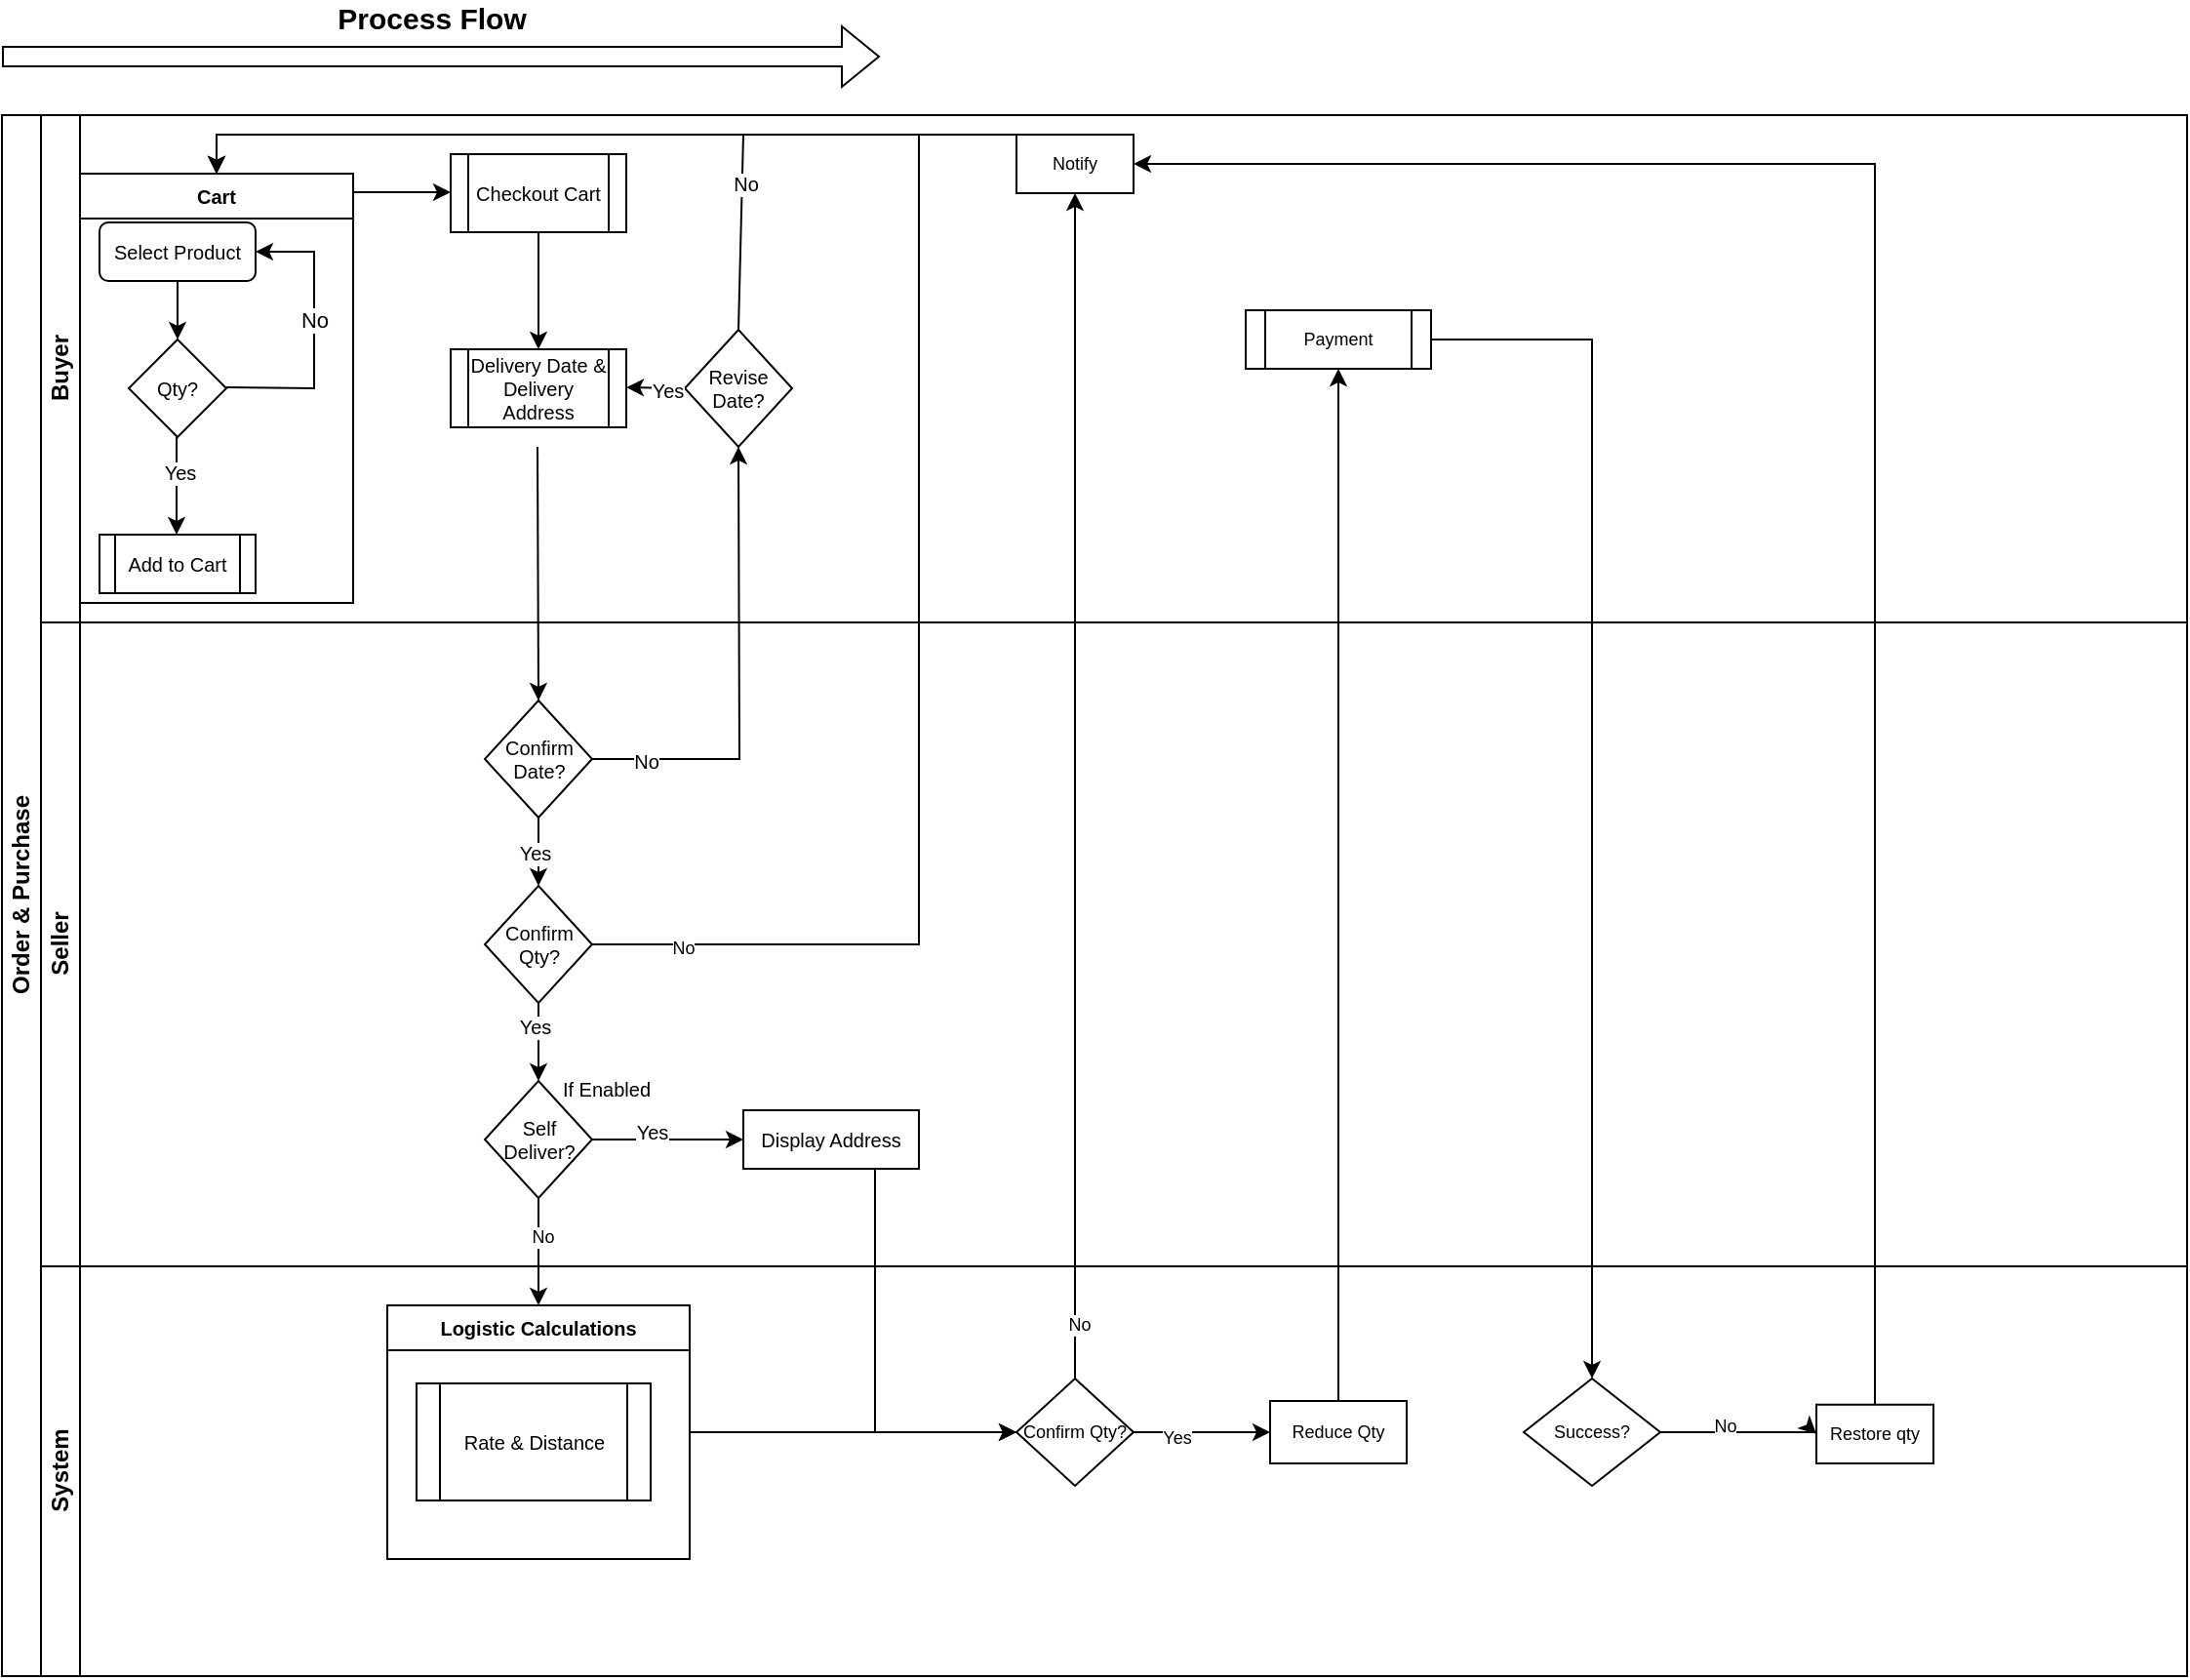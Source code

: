 <mxfile version="15.7.0" type="github">
  <diagram id="prtHgNgQTEPvFCAcTncT" name="Page-1">
    <mxGraphModel dx="868" dy="450" grid="1" gridSize="10" guides="1" tooltips="1" connect="1" arrows="1" fold="1" page="1" pageScale="1" pageWidth="827" pageHeight="1169" math="0" shadow="0">
      <root>
        <mxCell id="0" />
        <mxCell id="1" parent="0" />
        <mxCell id="dNxyNK7c78bLwvsdeMH5-19" value="Order &amp;amp; Purchase" style="swimlane;html=1;childLayout=stackLayout;resizeParent=1;resizeParentMax=0;horizontal=0;startSize=20;horizontalStack=0;" parent="1" vertex="1">
          <mxGeometry x="120" y="120" width="1120" height="800" as="geometry" />
        </mxCell>
        <mxCell id="dNxyNK7c78bLwvsdeMH5-20" value="Buyer" style="swimlane;html=1;startSize=20;horizontal=0;" parent="dNxyNK7c78bLwvsdeMH5-19" vertex="1">
          <mxGeometry x="20" width="1100" height="260" as="geometry" />
        </mxCell>
        <mxCell id="1DLhWKv3IPWzaCDEE1xv-9" value="Cart" style="swimlane;fontSize=10;" vertex="1" parent="dNxyNK7c78bLwvsdeMH5-20">
          <mxGeometry x="20" y="30" width="140" height="220" as="geometry">
            <mxRectangle x="20" width="50" height="23" as="alternateBounds" />
          </mxGeometry>
        </mxCell>
        <mxCell id="1DLhWKv3IPWzaCDEE1xv-1" value="Select Product" style="rounded=1;whiteSpace=wrap;html=1;fontSize=10;" vertex="1" parent="1DLhWKv3IPWzaCDEE1xv-9">
          <mxGeometry x="10" y="25" width="80" height="30" as="geometry" />
        </mxCell>
        <mxCell id="1DLhWKv3IPWzaCDEE1xv-2" value="&lt;font size=&quot;1&quot;&gt;Qty?&lt;/font&gt;" style="rhombus;whiteSpace=wrap;html=1;" vertex="1" parent="1DLhWKv3IPWzaCDEE1xv-9">
          <mxGeometry x="25" y="85" width="50" height="50" as="geometry" />
        </mxCell>
        <mxCell id="1DLhWKv3IPWzaCDEE1xv-3" value="" style="endArrow=classic;html=1;rounded=0;fontSize=11;" edge="1" parent="1DLhWKv3IPWzaCDEE1xv-9">
          <mxGeometry width="50" height="50" relative="1" as="geometry">
            <mxPoint x="50" y="55" as="sourcePoint" />
            <mxPoint x="50" y="85" as="targetPoint" />
            <Array as="points" />
          </mxGeometry>
        </mxCell>
        <mxCell id="1DLhWKv3IPWzaCDEE1xv-4" value="" style="endArrow=classic;html=1;rounded=0;fontSize=11;entryX=1;entryY=0.5;entryDx=0;entryDy=0;" edge="1" parent="1DLhWKv3IPWzaCDEE1xv-9">
          <mxGeometry width="50" height="50" relative="1" as="geometry">
            <mxPoint x="75" y="109.5" as="sourcePoint" />
            <mxPoint x="90" y="40" as="targetPoint" />
            <Array as="points">
              <mxPoint x="120" y="110" />
              <mxPoint x="120" y="40" />
            </Array>
          </mxGeometry>
        </mxCell>
        <mxCell id="1DLhWKv3IPWzaCDEE1xv-5" value="No" style="edgeLabel;html=1;align=center;verticalAlign=middle;resizable=0;points=[];fontSize=11;" vertex="1" connectable="0" parent="1DLhWKv3IPWzaCDEE1xv-4">
          <mxGeometry x="-0.09" relative="1" as="geometry">
            <mxPoint y="-14" as="offset" />
          </mxGeometry>
        </mxCell>
        <mxCell id="1DLhWKv3IPWzaCDEE1xv-6" value="&lt;font size=&quot;1&quot;&gt;Add to Cart&lt;/font&gt;" style="shape=process;whiteSpace=wrap;html=1;backgroundOutline=1;fontSize=11;" vertex="1" parent="1DLhWKv3IPWzaCDEE1xv-9">
          <mxGeometry x="10" y="185" width="80" height="30" as="geometry" />
        </mxCell>
        <mxCell id="1DLhWKv3IPWzaCDEE1xv-7" value="" style="endArrow=classic;html=1;rounded=0;fontSize=10;" edge="1" parent="1DLhWKv3IPWzaCDEE1xv-9">
          <mxGeometry width="50" height="50" relative="1" as="geometry">
            <mxPoint x="49.5" y="135" as="sourcePoint" />
            <mxPoint x="49.5" y="185" as="targetPoint" />
          </mxGeometry>
        </mxCell>
        <mxCell id="1DLhWKv3IPWzaCDEE1xv-8" value="Yes" style="edgeLabel;html=1;align=center;verticalAlign=middle;resizable=0;points=[];fontSize=10;" vertex="1" connectable="0" parent="1DLhWKv3IPWzaCDEE1xv-7">
          <mxGeometry x="-0.28" y="1" relative="1" as="geometry">
            <mxPoint as="offset" />
          </mxGeometry>
        </mxCell>
        <mxCell id="1DLhWKv3IPWzaCDEE1xv-12" value="" style="endArrow=classic;html=1;rounded=0;fontSize=10;" edge="1" parent="dNxyNK7c78bLwvsdeMH5-20">
          <mxGeometry width="50" height="50" relative="1" as="geometry">
            <mxPoint x="160" y="39.5" as="sourcePoint" />
            <mxPoint x="210" y="39.5" as="targetPoint" />
          </mxGeometry>
        </mxCell>
        <mxCell id="1DLhWKv3IPWzaCDEE1xv-18" style="edgeStyle=orthogonalEdgeStyle;rounded=0;orthogonalLoop=1;jettySize=auto;html=1;exitX=0.5;exitY=1;exitDx=0;exitDy=0;entryX=0.5;entryY=0;entryDx=0;entryDy=0;fontSize=10;" edge="1" parent="dNxyNK7c78bLwvsdeMH5-20" source="1DLhWKv3IPWzaCDEE1xv-13" target="1DLhWKv3IPWzaCDEE1xv-17">
          <mxGeometry relative="1" as="geometry" />
        </mxCell>
        <mxCell id="1DLhWKv3IPWzaCDEE1xv-13" value="Checkout Cart" style="shape=process;whiteSpace=wrap;html=1;backgroundOutline=1;fontSize=10;" vertex="1" parent="dNxyNK7c78bLwvsdeMH5-20">
          <mxGeometry x="210" y="20" width="90" height="40" as="geometry" />
        </mxCell>
        <mxCell id="1DLhWKv3IPWzaCDEE1xv-17" value="Delivery Date &amp;amp; Delivery Address" style="shape=process;whiteSpace=wrap;html=1;backgroundOutline=1;fontSize=10;" vertex="1" parent="dNxyNK7c78bLwvsdeMH5-20">
          <mxGeometry x="210" y="120" width="90" height="40" as="geometry" />
        </mxCell>
        <mxCell id="1DLhWKv3IPWzaCDEE1xv-19" value="" style="endArrow=classic;html=1;rounded=0;fontSize=10;entryX=0.5;entryY=0;entryDx=0;entryDy=0;" edge="1" parent="dNxyNK7c78bLwvsdeMH5-20" target="1DLhWKv3IPWzaCDEE1xv-20">
          <mxGeometry width="50" height="50" relative="1" as="geometry">
            <mxPoint x="254.5" y="170" as="sourcePoint" />
            <mxPoint x="255" y="280" as="targetPoint" />
          </mxGeometry>
        </mxCell>
        <mxCell id="1DLhWKv3IPWzaCDEE1xv-27" value="Revise Date?" style="rhombus;whiteSpace=wrap;html=1;fontSize=10;" vertex="1" parent="dNxyNK7c78bLwvsdeMH5-20">
          <mxGeometry x="330" y="110" width="55" height="60" as="geometry" />
        </mxCell>
        <mxCell id="1DLhWKv3IPWzaCDEE1xv-30" value="" style="endArrow=classic;html=1;rounded=0;fontSize=10;" edge="1" parent="dNxyNK7c78bLwvsdeMH5-20">
          <mxGeometry width="50" height="50" relative="1" as="geometry">
            <mxPoint x="330" y="140" as="sourcePoint" />
            <mxPoint x="300" y="139.5" as="targetPoint" />
          </mxGeometry>
        </mxCell>
        <mxCell id="1DLhWKv3IPWzaCDEE1xv-31" value="Yes" style="edgeLabel;html=1;align=center;verticalAlign=middle;resizable=0;points=[];fontSize=10;" vertex="1" connectable="0" parent="1DLhWKv3IPWzaCDEE1xv-30">
          <mxGeometry x="-0.4" y="1" relative="1" as="geometry">
            <mxPoint as="offset" />
          </mxGeometry>
        </mxCell>
        <mxCell id="1DLhWKv3IPWzaCDEE1xv-32" value="" style="endArrow=classic;html=1;rounded=0;fontSize=10;entryX=0.5;entryY=0;entryDx=0;entryDy=0;exitX=0.5;exitY=0;exitDx=0;exitDy=0;" edge="1" parent="dNxyNK7c78bLwvsdeMH5-20" source="1DLhWKv3IPWzaCDEE1xv-27" target="1DLhWKv3IPWzaCDEE1xv-9">
          <mxGeometry width="50" height="50" relative="1" as="geometry">
            <mxPoint x="360" y="110" as="sourcePoint" />
            <mxPoint x="360" y="10" as="targetPoint" />
            <Array as="points">
              <mxPoint x="360" y="10" />
              <mxPoint x="90" y="10" />
            </Array>
          </mxGeometry>
        </mxCell>
        <mxCell id="1DLhWKv3IPWzaCDEE1xv-33" value="No" style="edgeLabel;html=1;align=center;verticalAlign=middle;resizable=0;points=[];fontSize=10;" vertex="1" connectable="0" parent="1DLhWKv3IPWzaCDEE1xv-32">
          <mxGeometry x="-0.615" y="-1" relative="1" as="geometry">
            <mxPoint as="offset" />
          </mxGeometry>
        </mxCell>
        <mxCell id="1DLhWKv3IPWzaCDEE1xv-64" style="edgeStyle=orthogonalEdgeStyle;rounded=0;orthogonalLoop=1;jettySize=auto;html=1;exitX=0;exitY=0.5;exitDx=0;exitDy=0;entryX=0.5;entryY=0;entryDx=0;entryDy=0;fontSize=9;" edge="1" parent="dNxyNK7c78bLwvsdeMH5-20" source="1DLhWKv3IPWzaCDEE1xv-62" target="1DLhWKv3IPWzaCDEE1xv-9">
          <mxGeometry relative="1" as="geometry">
            <Array as="points">
              <mxPoint x="500" y="10" />
              <mxPoint x="90" y="10" />
            </Array>
          </mxGeometry>
        </mxCell>
        <mxCell id="1DLhWKv3IPWzaCDEE1xv-62" value="Notify" style="rounded=0;whiteSpace=wrap;html=1;fontSize=9;" vertex="1" parent="dNxyNK7c78bLwvsdeMH5-20">
          <mxGeometry x="500" y="10" width="60" height="30" as="geometry" />
        </mxCell>
        <mxCell id="1DLhWKv3IPWzaCDEE1xv-68" value="Payment" style="shape=process;whiteSpace=wrap;html=1;backgroundOutline=1;fontSize=9;" vertex="1" parent="dNxyNK7c78bLwvsdeMH5-20">
          <mxGeometry x="617.5" y="100" width="95" height="30" as="geometry" />
        </mxCell>
        <mxCell id="1DLhWKv3IPWzaCDEE1xv-21" value="" style="endArrow=classic;html=1;rounded=0;fontSize=10;exitX=1;exitY=0.5;exitDx=0;exitDy=0;entryX=0.5;entryY=1;entryDx=0;entryDy=0;" edge="1" parent="dNxyNK7c78bLwvsdeMH5-19" source="1DLhWKv3IPWzaCDEE1xv-20" target="1DLhWKv3IPWzaCDEE1xv-27">
          <mxGeometry width="50" height="50" relative="1" as="geometry">
            <mxPoint x="310" y="300" as="sourcePoint" />
            <mxPoint x="380" y="330" as="targetPoint" />
            <Array as="points">
              <mxPoint x="350" y="330" />
              <mxPoint x="378" y="330" />
            </Array>
          </mxGeometry>
        </mxCell>
        <mxCell id="1DLhWKv3IPWzaCDEE1xv-28" value="No" style="edgeLabel;html=1;align=center;verticalAlign=middle;resizable=0;points=[];fontSize=10;" vertex="1" connectable="0" parent="1DLhWKv3IPWzaCDEE1xv-21">
          <mxGeometry x="0.214" relative="1" as="geometry">
            <mxPoint x="-48" y="68" as="offset" />
          </mxGeometry>
        </mxCell>
        <mxCell id="dNxyNK7c78bLwvsdeMH5-21" value="Seller" style="swimlane;html=1;startSize=20;horizontal=0;" parent="dNxyNK7c78bLwvsdeMH5-19" vertex="1">
          <mxGeometry x="20" y="260" width="1100" height="330" as="geometry" />
        </mxCell>
        <mxCell id="1DLhWKv3IPWzaCDEE1xv-25" style="edgeStyle=orthogonalEdgeStyle;rounded=0;orthogonalLoop=1;jettySize=auto;html=1;exitX=0.5;exitY=1;exitDx=0;exitDy=0;entryX=0.5;entryY=0;entryDx=0;entryDy=0;fontSize=10;" edge="1" parent="dNxyNK7c78bLwvsdeMH5-21" source="1DLhWKv3IPWzaCDEE1xv-20" target="1DLhWKv3IPWzaCDEE1xv-51">
          <mxGeometry relative="1" as="geometry" />
        </mxCell>
        <mxCell id="1DLhWKv3IPWzaCDEE1xv-20" value="Confirm Date?" style="rhombus;whiteSpace=wrap;html=1;fontSize=10;" vertex="1" parent="dNxyNK7c78bLwvsdeMH5-21">
          <mxGeometry x="227.5" y="40" width="55" height="60" as="geometry" />
        </mxCell>
        <mxCell id="1DLhWKv3IPWzaCDEE1xv-23" value="Self Deliver?" style="rhombus;whiteSpace=wrap;html=1;fontSize=10;" vertex="1" parent="dNxyNK7c78bLwvsdeMH5-21">
          <mxGeometry x="227.5" y="235" width="55" height="60" as="geometry" />
        </mxCell>
        <mxCell id="1DLhWKv3IPWzaCDEE1xv-24" value="" style="endArrow=classic;html=1;rounded=0;fontSize=10;exitX=1;exitY=0.5;exitDx=0;exitDy=0;" edge="1" parent="dNxyNK7c78bLwvsdeMH5-21" source="1DLhWKv3IPWzaCDEE1xv-23">
          <mxGeometry width="50" height="50" relative="1" as="geometry">
            <mxPoint x="290" y="235" as="sourcePoint" />
            <mxPoint x="360" y="265" as="targetPoint" />
          </mxGeometry>
        </mxCell>
        <mxCell id="1DLhWKv3IPWzaCDEE1xv-35" value="If Enabled" style="text;html=1;strokeColor=none;fillColor=none;align=center;verticalAlign=middle;whiteSpace=wrap;rounded=0;fontSize=10;" vertex="1" parent="dNxyNK7c78bLwvsdeMH5-21">
          <mxGeometry x="260" y="224" width="60" height="30" as="geometry" />
        </mxCell>
        <mxCell id="1DLhWKv3IPWzaCDEE1xv-36" value="Display Address" style="rounded=0;whiteSpace=wrap;html=1;fontSize=10;" vertex="1" parent="dNxyNK7c78bLwvsdeMH5-21">
          <mxGeometry x="360" y="250" width="90" height="30" as="geometry" />
        </mxCell>
        <mxCell id="1DLhWKv3IPWzaCDEE1xv-38" value="Yes" style="edgeLabel;html=1;align=center;verticalAlign=middle;resizable=0;points=[];fontSize=10;" vertex="1" connectable="0" parent="dNxyNK7c78bLwvsdeMH5-21">
          <mxGeometry x="379.999" y="224.0" as="geometry">
            <mxPoint x="-67" y="37" as="offset" />
          </mxGeometry>
        </mxCell>
        <mxCell id="1DLhWKv3IPWzaCDEE1xv-53" style="edgeStyle=orthogonalEdgeStyle;rounded=0;orthogonalLoop=1;jettySize=auto;html=1;exitX=0.5;exitY=1;exitDx=0;exitDy=0;entryX=0.5;entryY=0;entryDx=0;entryDy=0;fontSize=9;" edge="1" parent="dNxyNK7c78bLwvsdeMH5-21" source="1DLhWKv3IPWzaCDEE1xv-51" target="1DLhWKv3IPWzaCDEE1xv-23">
          <mxGeometry relative="1" as="geometry" />
        </mxCell>
        <mxCell id="1DLhWKv3IPWzaCDEE1xv-51" value="Confirm Qty?" style="rhombus;whiteSpace=wrap;html=1;fontSize=10;" vertex="1" parent="dNxyNK7c78bLwvsdeMH5-21">
          <mxGeometry x="227.5" y="135" width="55" height="60" as="geometry" />
        </mxCell>
        <mxCell id="1DLhWKv3IPWzaCDEE1xv-54" value="Yes" style="edgeLabel;html=1;align=center;verticalAlign=middle;resizable=0;points=[];fontSize=10;" vertex="1" connectable="0" parent="dNxyNK7c78bLwvsdeMH5-21">
          <mxGeometry x="319.999" y="170.0" as="geometry">
            <mxPoint x="-67" y="37" as="offset" />
          </mxGeometry>
        </mxCell>
        <mxCell id="dNxyNK7c78bLwvsdeMH5-22" value="System" style="swimlane;html=1;startSize=20;horizontal=0;" parent="dNxyNK7c78bLwvsdeMH5-19" vertex="1">
          <mxGeometry x="20" y="590" width="1100" height="210" as="geometry" />
        </mxCell>
        <mxCell id="1DLhWKv3IPWzaCDEE1xv-60" style="edgeStyle=orthogonalEdgeStyle;rounded=0;orthogonalLoop=1;jettySize=auto;html=1;exitX=1;exitY=0.5;exitDx=0;exitDy=0;entryX=0;entryY=0.5;entryDx=0;entryDy=0;fontSize=9;" edge="1" parent="dNxyNK7c78bLwvsdeMH5-22" source="1DLhWKv3IPWzaCDEE1xv-41" target="1DLhWKv3IPWzaCDEE1xv-59">
          <mxGeometry relative="1" as="geometry" />
        </mxCell>
        <mxCell id="1DLhWKv3IPWzaCDEE1xv-41" value="Logistic Calculations" style="swimlane;fontSize=10;" vertex="1" parent="dNxyNK7c78bLwvsdeMH5-22">
          <mxGeometry x="177.5" y="20" width="155" height="130" as="geometry" />
        </mxCell>
        <mxCell id="1DLhWKv3IPWzaCDEE1xv-42" value="Rate &amp;amp; Distance" style="shape=process;whiteSpace=wrap;html=1;backgroundOutline=1;fontSize=10;" vertex="1" parent="1DLhWKv3IPWzaCDEE1xv-41">
          <mxGeometry x="15" y="40" width="120" height="60" as="geometry" />
        </mxCell>
        <mxCell id="1DLhWKv3IPWzaCDEE1xv-67" style="edgeStyle=orthogonalEdgeStyle;rounded=0;orthogonalLoop=1;jettySize=auto;html=1;exitX=1;exitY=0.5;exitDx=0;exitDy=0;entryX=0;entryY=0.5;entryDx=0;entryDy=0;fontSize=9;" edge="1" parent="dNxyNK7c78bLwvsdeMH5-22" source="1DLhWKv3IPWzaCDEE1xv-59" target="1DLhWKv3IPWzaCDEE1xv-66">
          <mxGeometry relative="1" as="geometry" />
        </mxCell>
        <mxCell id="1DLhWKv3IPWzaCDEE1xv-59" value="Confirm Qty?" style="rhombus;whiteSpace=wrap;html=1;fontSize=9;" vertex="1" parent="dNxyNK7c78bLwvsdeMH5-22">
          <mxGeometry x="500" y="57.5" width="60" height="55" as="geometry" />
        </mxCell>
        <mxCell id="1DLhWKv3IPWzaCDEE1xv-66" value="Reduce Qty" style="rounded=0;whiteSpace=wrap;html=1;fontSize=9;" vertex="1" parent="dNxyNK7c78bLwvsdeMH5-22">
          <mxGeometry x="630" y="69" width="70" height="32" as="geometry" />
        </mxCell>
        <mxCell id="1DLhWKv3IPWzaCDEE1xv-76" style="edgeStyle=orthogonalEdgeStyle;rounded=0;orthogonalLoop=1;jettySize=auto;html=1;exitX=1;exitY=0.5;exitDx=0;exitDy=0;entryX=0.5;entryY=1;entryDx=0;entryDy=0;fontSize=9;" edge="1" parent="dNxyNK7c78bLwvsdeMH5-22" source="1DLhWKv3IPWzaCDEE1xv-71" target="1DLhWKv3IPWzaCDEE1xv-75">
          <mxGeometry relative="1" as="geometry">
            <Array as="points">
              <mxPoint x="909" y="85" />
            </Array>
          </mxGeometry>
        </mxCell>
        <mxCell id="1DLhWKv3IPWzaCDEE1xv-71" value="Success?" style="rhombus;whiteSpace=wrap;html=1;fontSize=9;" vertex="1" parent="dNxyNK7c78bLwvsdeMH5-22">
          <mxGeometry x="760" y="57.5" width="70" height="55" as="geometry" />
        </mxCell>
        <mxCell id="1DLhWKv3IPWzaCDEE1xv-75" value="&lt;font style=&quot;font-size: 9px&quot;&gt;Restore qty&lt;/font&gt;" style="rounded=0;whiteSpace=wrap;html=1;fontSize=9;direction=south;" vertex="1" parent="dNxyNK7c78bLwvsdeMH5-22">
          <mxGeometry x="910" y="70.88" width="60" height="30.12" as="geometry" />
        </mxCell>
        <mxCell id="1DLhWKv3IPWzaCDEE1xv-77" value="No" style="edgeLabel;html=1;align=center;verticalAlign=middle;resizable=0;points=[];fontSize=9;" vertex="1" connectable="0" parent="dNxyNK7c78bLwvsdeMH5-22">
          <mxGeometry x="560" y="40.5" as="geometry">
            <mxPoint x="303" y="41" as="offset" />
          </mxGeometry>
        </mxCell>
        <mxCell id="1DLhWKv3IPWzaCDEE1xv-39" value="" style="endArrow=classic;html=1;rounded=0;fontSize=10;entryX=0.5;entryY=0;entryDx=0;entryDy=0;exitX=0.5;exitY=1;exitDx=0;exitDy=0;" edge="1" parent="dNxyNK7c78bLwvsdeMH5-19" source="1DLhWKv3IPWzaCDEE1xv-23" target="1DLhWKv3IPWzaCDEE1xv-41">
          <mxGeometry width="50" height="50" relative="1" as="geometry">
            <mxPoint x="300" y="540" as="sourcePoint" />
            <mxPoint x="274.5" y="541" as="targetPoint" />
          </mxGeometry>
        </mxCell>
        <mxCell id="1DLhWKv3IPWzaCDEE1xv-49" value="No" style="edgeLabel;html=1;align=center;verticalAlign=middle;resizable=0;points=[];fontSize=9;" vertex="1" connectable="0" parent="1DLhWKv3IPWzaCDEE1xv-39">
          <mxGeometry x="-0.286" y="2" relative="1" as="geometry">
            <mxPoint as="offset" />
          </mxGeometry>
        </mxCell>
        <mxCell id="1DLhWKv3IPWzaCDEE1xv-55" style="edgeStyle=orthogonalEdgeStyle;rounded=0;orthogonalLoop=1;jettySize=auto;html=1;exitX=1;exitY=0.5;exitDx=0;exitDy=0;fontSize=9;entryX=0.5;entryY=0;entryDx=0;entryDy=0;" edge="1" parent="dNxyNK7c78bLwvsdeMH5-19" source="1DLhWKv3IPWzaCDEE1xv-51" target="1DLhWKv3IPWzaCDEE1xv-9">
          <mxGeometry relative="1" as="geometry">
            <mxPoint x="470" y="230" as="targetPoint" />
            <Array as="points">
              <mxPoint x="470" y="425" />
              <mxPoint x="470" y="10" />
              <mxPoint x="110" y="10" />
            </Array>
          </mxGeometry>
        </mxCell>
        <mxCell id="1DLhWKv3IPWzaCDEE1xv-56" value="No" style="edgeLabel;html=1;align=center;verticalAlign=middle;resizable=0;points=[];fontSize=9;" vertex="1" connectable="0" parent="1DLhWKv3IPWzaCDEE1xv-55">
          <mxGeometry x="-0.905" y="-2" relative="1" as="geometry">
            <mxPoint x="1" as="offset" />
          </mxGeometry>
        </mxCell>
        <mxCell id="1DLhWKv3IPWzaCDEE1xv-61" style="edgeStyle=orthogonalEdgeStyle;rounded=0;orthogonalLoop=1;jettySize=auto;html=1;exitX=0.75;exitY=1;exitDx=0;exitDy=0;entryX=0;entryY=0.5;entryDx=0;entryDy=0;fontSize=9;" edge="1" parent="dNxyNK7c78bLwvsdeMH5-19" source="1DLhWKv3IPWzaCDEE1xv-36" target="1DLhWKv3IPWzaCDEE1xv-59">
          <mxGeometry relative="1" as="geometry">
            <Array as="points">
              <mxPoint x="448" y="675" />
            </Array>
          </mxGeometry>
        </mxCell>
        <mxCell id="1DLhWKv3IPWzaCDEE1xv-63" style="edgeStyle=orthogonalEdgeStyle;rounded=0;orthogonalLoop=1;jettySize=auto;html=1;exitX=0.5;exitY=0;exitDx=0;exitDy=0;fontSize=9;entryX=0.5;entryY=1;entryDx=0;entryDy=0;" edge="1" parent="dNxyNK7c78bLwvsdeMH5-19" source="1DLhWKv3IPWzaCDEE1xv-59" target="1DLhWKv3IPWzaCDEE1xv-62">
          <mxGeometry relative="1" as="geometry">
            <mxPoint x="550" y="50" as="targetPoint" />
          </mxGeometry>
        </mxCell>
        <mxCell id="1DLhWKv3IPWzaCDEE1xv-65" value="No" style="edgeLabel;html=1;align=center;verticalAlign=middle;resizable=0;points=[];fontSize=9;" vertex="1" connectable="0" parent="1DLhWKv3IPWzaCDEE1xv-63">
          <mxGeometry x="-0.909" y="-2" relative="1" as="geometry">
            <mxPoint as="offset" />
          </mxGeometry>
        </mxCell>
        <mxCell id="1DLhWKv3IPWzaCDEE1xv-69" style="edgeStyle=orthogonalEdgeStyle;rounded=0;orthogonalLoop=1;jettySize=auto;html=1;exitX=0.5;exitY=0;exitDx=0;exitDy=0;entryX=0.5;entryY=1;entryDx=0;entryDy=0;fontSize=9;" edge="1" parent="dNxyNK7c78bLwvsdeMH5-19" source="1DLhWKv3IPWzaCDEE1xv-66" target="1DLhWKv3IPWzaCDEE1xv-68">
          <mxGeometry relative="1" as="geometry" />
        </mxCell>
        <mxCell id="1DLhWKv3IPWzaCDEE1xv-70" value="" style="endArrow=classic;html=1;rounded=0;fontSize=9;exitX=1;exitY=0.5;exitDx=0;exitDy=0;entryX=0.5;entryY=0;entryDx=0;entryDy=0;" edge="1" parent="dNxyNK7c78bLwvsdeMH5-19" source="1DLhWKv3IPWzaCDEE1xv-68" target="1DLhWKv3IPWzaCDEE1xv-71">
          <mxGeometry width="50" height="50" relative="1" as="geometry">
            <mxPoint x="740" y="350" as="sourcePoint" />
            <mxPoint x="790" y="450" as="targetPoint" />
            <Array as="points">
              <mxPoint x="815" y="115" />
            </Array>
          </mxGeometry>
        </mxCell>
        <mxCell id="1DLhWKv3IPWzaCDEE1xv-81" style="edgeStyle=orthogonalEdgeStyle;rounded=0;orthogonalLoop=1;jettySize=auto;html=1;exitX=0;exitY=0.5;exitDx=0;exitDy=0;entryX=1;entryY=0.5;entryDx=0;entryDy=0;fontSize=9;" edge="1" parent="dNxyNK7c78bLwvsdeMH5-19" source="1DLhWKv3IPWzaCDEE1xv-75" target="1DLhWKv3IPWzaCDEE1xv-62">
          <mxGeometry relative="1" as="geometry" />
        </mxCell>
        <mxCell id="1DLhWKv3IPWzaCDEE1xv-37" value="Yes" style="edgeLabel;html=1;align=center;verticalAlign=middle;resizable=0;points=[];fontSize=10;" vertex="1" connectable="0" parent="1">
          <mxGeometry x="459.789" y="460.5" as="geometry">
            <mxPoint x="-67" y="37" as="offset" />
          </mxGeometry>
        </mxCell>
        <mxCell id="1DLhWKv3IPWzaCDEE1xv-73" value="" style="shape=flexArrow;endArrow=classic;html=1;rounded=0;fontSize=9;" edge="1" parent="1">
          <mxGeometry width="50" height="50" relative="1" as="geometry">
            <mxPoint x="120" y="90" as="sourcePoint" />
            <mxPoint x="570" y="90" as="targetPoint" />
          </mxGeometry>
        </mxCell>
        <mxCell id="1DLhWKv3IPWzaCDEE1xv-74" value="Process Flow" style="edgeLabel;html=1;align=center;verticalAlign=middle;resizable=0;points=[];fontSize=15;fontStyle=1" vertex="1" connectable="0" parent="1DLhWKv3IPWzaCDEE1xv-73">
          <mxGeometry x="-0.178" relative="1" as="geometry">
            <mxPoint x="35" y="-20" as="offset" />
          </mxGeometry>
        </mxCell>
        <mxCell id="1DLhWKv3IPWzaCDEE1xv-80" value="Yes" style="edgeLabel;html=1;align=center;verticalAlign=middle;resizable=0;points=[];fontSize=9;" vertex="1" connectable="0" parent="1">
          <mxGeometry x="682" y="750.5" as="geometry">
            <mxPoint x="40" y="47" as="offset" />
          </mxGeometry>
        </mxCell>
      </root>
    </mxGraphModel>
  </diagram>
</mxfile>
